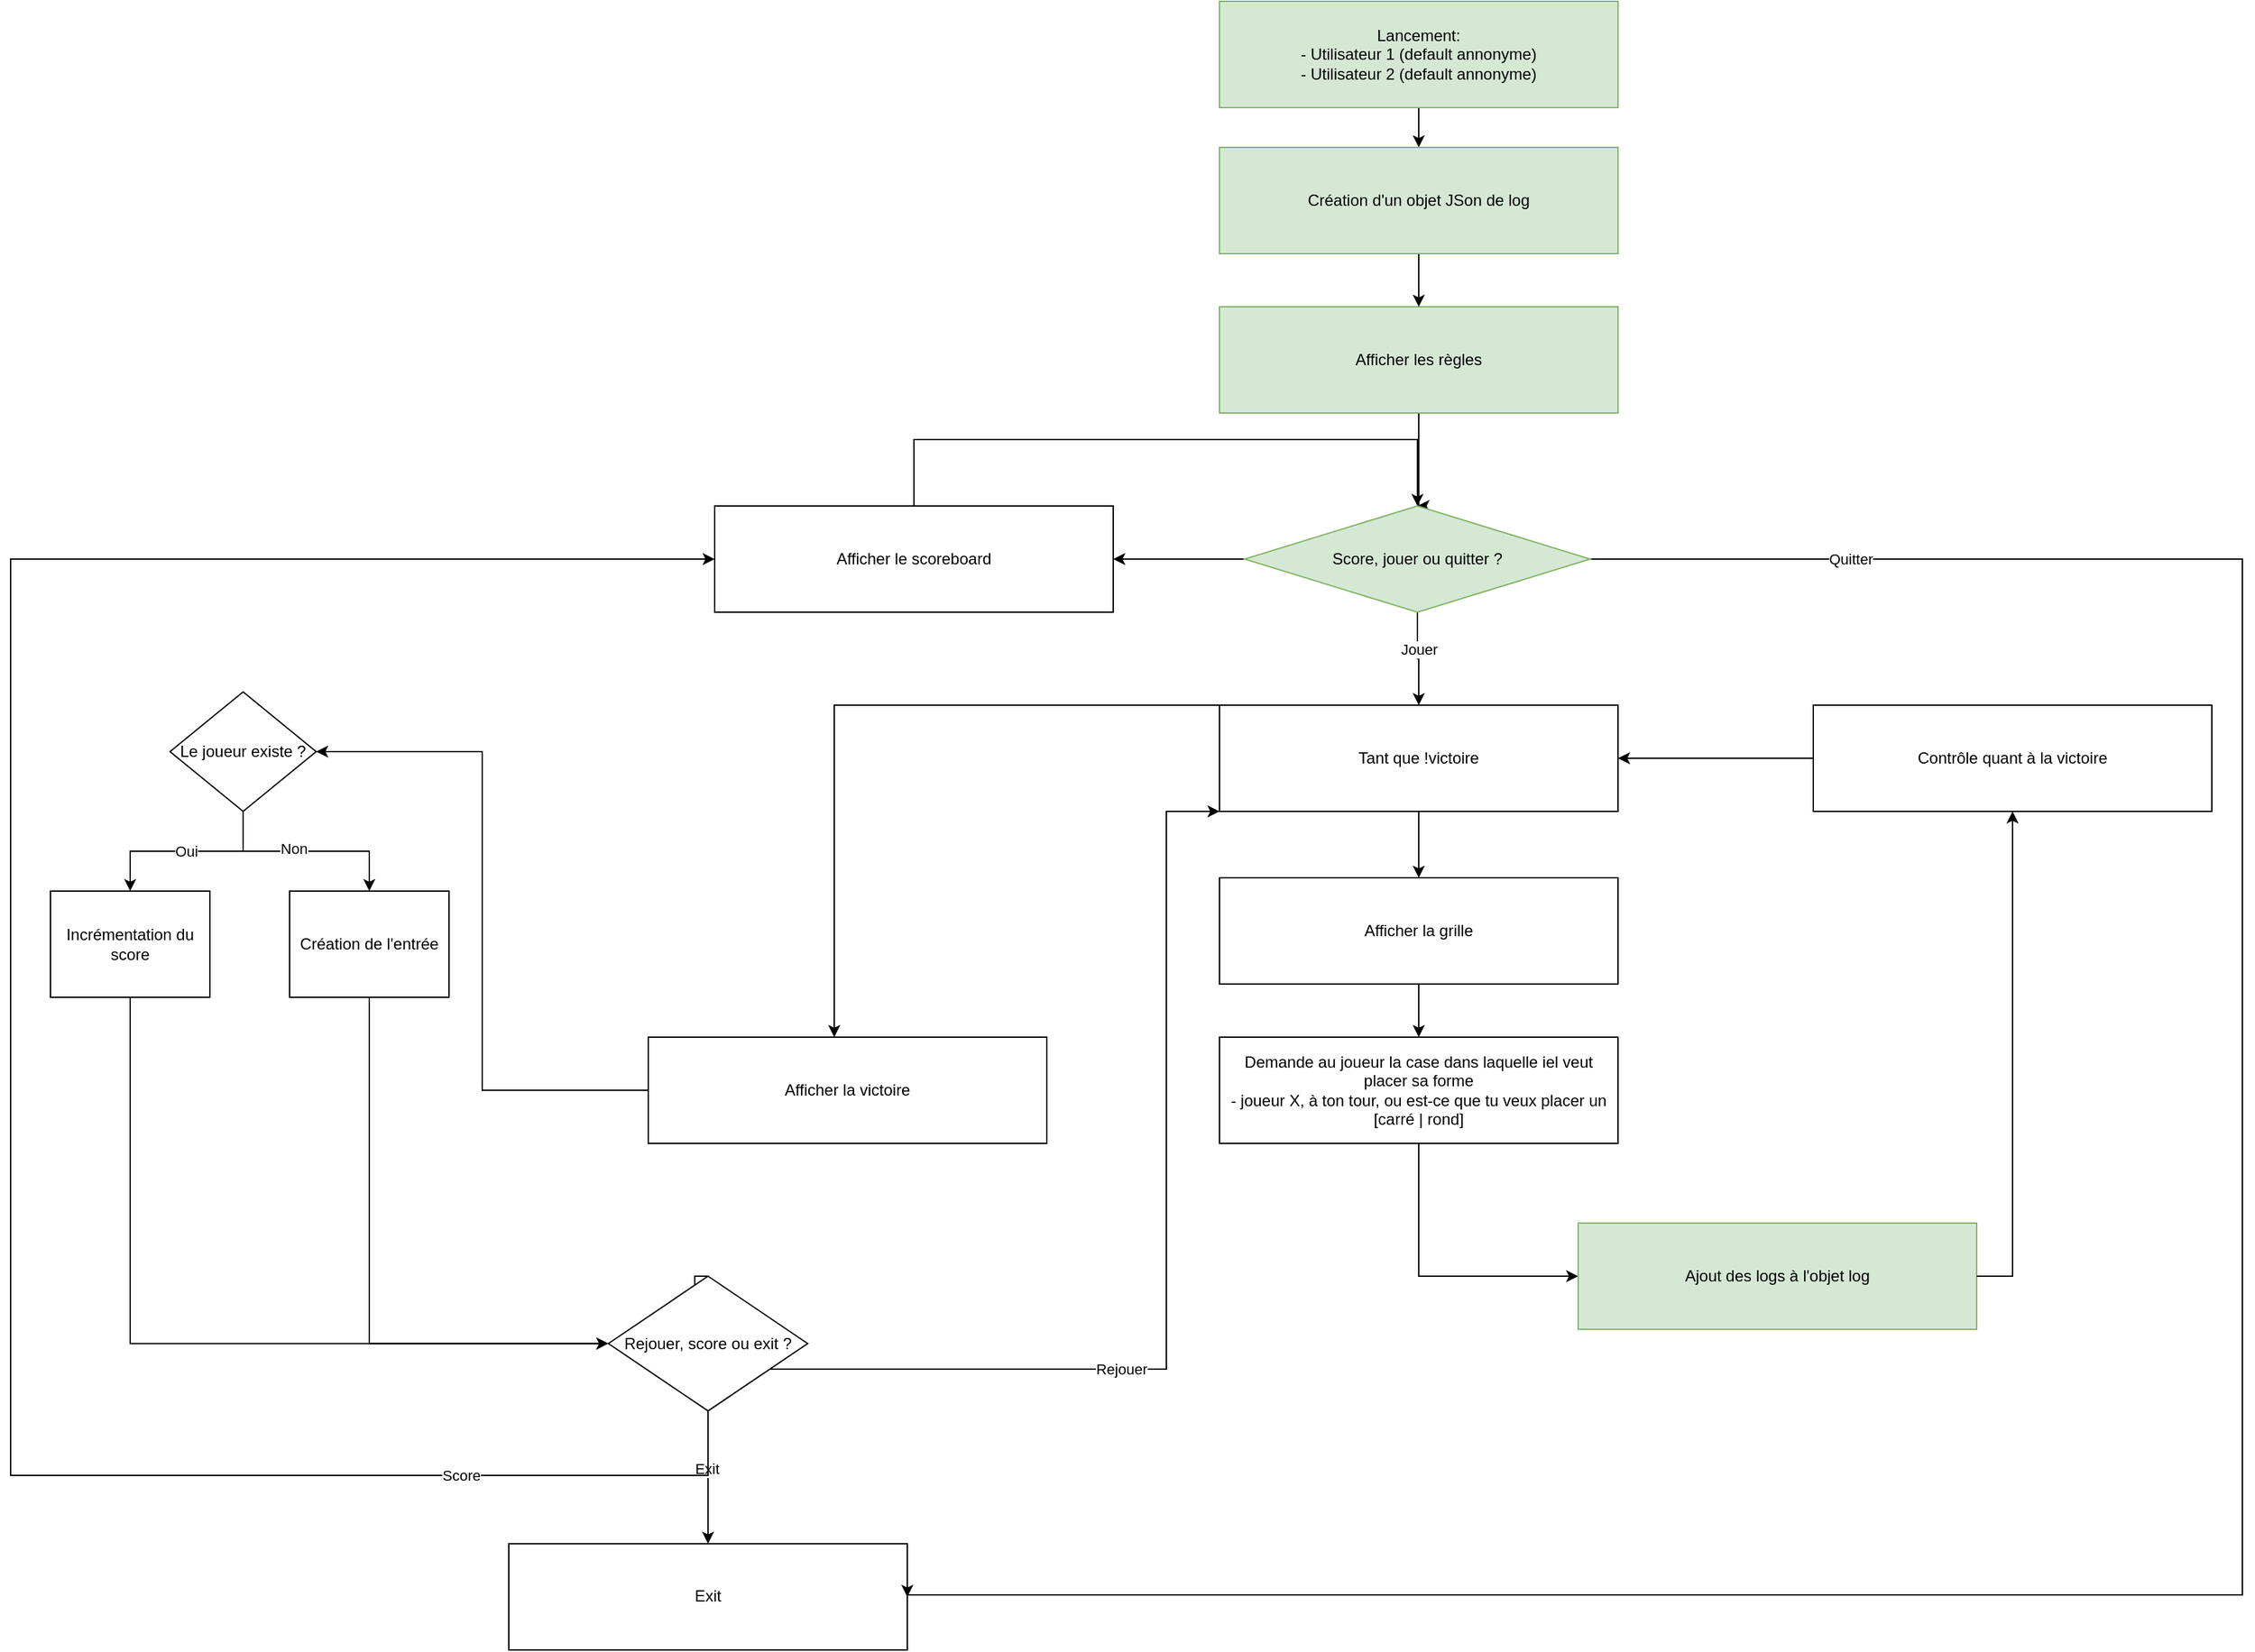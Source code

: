 <mxfile>
    <diagram name="Page-1" id="7msGwybHfWxckh2XkSAF">
        <mxGraphModel dx="6174" dy="2663" grid="1" gridSize="10" guides="1" tooltips="1" connect="1" arrows="1" fold="1" page="1" pageScale="1" pageWidth="827" pageHeight="1169" math="0" shadow="0">
            <root>
                <mxCell id="0"/>
                <mxCell id="1" parent="0"/>
                <mxCell id="FpcZCxaBSo7I9xxIbT8i-9" style="edgeStyle=orthogonalEdgeStyle;rounded=0;orthogonalLoop=1;jettySize=auto;html=1;entryX=0.5;entryY=0;entryDx=0;entryDy=0;" parent="1" source="FpcZCxaBSo7I9xxIbT8i-1" target="FpcZCxaBSo7I9xxIbT8i-8" edge="1">
                    <mxGeometry relative="1" as="geometry"/>
                </mxCell>
                <mxCell id="FpcZCxaBSo7I9xxIbT8i-1" value="Lancement:&lt;div&gt;- Utilisateur 1 (default annonyme)&lt;/div&gt;&lt;div&gt;- Utilisateur 2 (default annonyme)&lt;/div&gt;" style="rounded=0;whiteSpace=wrap;html=1;fillColor=#d5e8d4;strokeColor=#82b366;" parent="1" vertex="1">
                    <mxGeometry x="40" y="-230" width="300" height="80" as="geometry"/>
                </mxCell>
                <mxCell id="FpcZCxaBSo7I9xxIbT8i-7" style="edgeStyle=orthogonalEdgeStyle;rounded=0;orthogonalLoop=1;jettySize=auto;html=1;" parent="1" source="FpcZCxaBSo7I9xxIbT8i-2" target="FpcZCxaBSo7I9xxIbT8i-3" edge="1">
                    <mxGeometry relative="1" as="geometry"/>
                </mxCell>
                <mxCell id="FpcZCxaBSo7I9xxIbT8i-2" value="Afficher la grille" style="rounded=0;whiteSpace=wrap;html=1;" parent="1" vertex="1">
                    <mxGeometry x="40" y="430" width="300" height="80" as="geometry"/>
                </mxCell>
                <mxCell id="FpcZCxaBSo7I9xxIbT8i-12" style="edgeStyle=orthogonalEdgeStyle;rounded=0;orthogonalLoop=1;jettySize=auto;html=1;entryX=0;entryY=0.5;entryDx=0;entryDy=0;" parent="1" source="FpcZCxaBSo7I9xxIbT8i-3" target="FpcZCxaBSo7I9xxIbT8i-11" edge="1">
                    <mxGeometry relative="1" as="geometry"/>
                </mxCell>
                <mxCell id="FpcZCxaBSo7I9xxIbT8i-3" value="Demande au joueur la case dans laquelle iel veut placer sa forme&lt;div&gt;- joueur X, à ton tour, ou est-ce que tu veux placer un [carré | rond]&lt;br&gt;&lt;/div&gt;" style="rounded=0;whiteSpace=wrap;html=1;" parent="1" vertex="1">
                    <mxGeometry x="40" y="550" width="300" height="80" as="geometry"/>
                </mxCell>
                <mxCell id="FpcZCxaBSo7I9xxIbT8i-44" style="edgeStyle=orthogonalEdgeStyle;rounded=0;orthogonalLoop=1;jettySize=auto;html=1;entryX=0.5;entryY=0;entryDx=0;entryDy=0;exitX=0.5;exitY=1;exitDx=0;exitDy=0;" parent="1" source="FpcZCxaBSo7I9xxIbT8i-4" target="FpcZCxaBSo7I9xxIbT8i-43" edge="1">
                    <mxGeometry relative="1" as="geometry">
                        <Array as="points">
                            <mxPoint x="190" y="150"/>
                        </Array>
                    </mxGeometry>
                </mxCell>
                <mxCell id="FpcZCxaBSo7I9xxIbT8i-4" value="&lt;div&gt;Afficher les règles&lt;/div&gt;" style="rounded=0;whiteSpace=wrap;html=1;fillColor=#d5e8d4;strokeColor=#82b366;" parent="1" vertex="1">
                    <mxGeometry x="40" width="300" height="80" as="geometry"/>
                </mxCell>
                <mxCell id="FpcZCxaBSo7I9xxIbT8i-10" style="edgeStyle=orthogonalEdgeStyle;rounded=0;orthogonalLoop=1;jettySize=auto;html=1;" parent="1" source="FpcZCxaBSo7I9xxIbT8i-8" target="FpcZCxaBSo7I9xxIbT8i-4" edge="1">
                    <mxGeometry relative="1" as="geometry"/>
                </mxCell>
                <mxCell id="FpcZCxaBSo7I9xxIbT8i-8" value="Création d'un objet JSon de log" style="rounded=0;whiteSpace=wrap;html=1;fillColor=#d5e8d4;strokeColor=#82b366;" parent="1" vertex="1">
                    <mxGeometry x="40" y="-120" width="300" height="80" as="geometry"/>
                </mxCell>
                <mxCell id="FpcZCxaBSo7I9xxIbT8i-11" value="&lt;div&gt;Ajout des logs à l'objet log&lt;/div&gt;" style="rounded=0;whiteSpace=wrap;html=1;fillColor=#d5e8d4;strokeColor=#82b366;" parent="1" vertex="1">
                    <mxGeometry x="310" y="690" width="300" height="80" as="geometry"/>
                </mxCell>
                <mxCell id="FpcZCxaBSo7I9xxIbT8i-16" style="edgeStyle=orthogonalEdgeStyle;rounded=0;orthogonalLoop=1;jettySize=auto;html=1;entryX=1;entryY=0.5;entryDx=0;entryDy=0;exitX=0;exitY=0.5;exitDx=0;exitDy=0;" parent="1" source="FpcZCxaBSo7I9xxIbT8i-22" target="FpcZCxaBSo7I9xxIbT8i-17" edge="1">
                    <mxGeometry relative="1" as="geometry"/>
                </mxCell>
                <mxCell id="FpcZCxaBSo7I9xxIbT8i-18" style="edgeStyle=orthogonalEdgeStyle;rounded=0;orthogonalLoop=1;jettySize=auto;html=1;entryX=0.5;entryY=0;entryDx=0;entryDy=0;" parent="1" source="FpcZCxaBSo7I9xxIbT8i-17" target="FpcZCxaBSo7I9xxIbT8i-2" edge="1">
                    <mxGeometry relative="1" as="geometry"/>
                </mxCell>
                <mxCell id="FpcZCxaBSo7I9xxIbT8i-21" style="edgeStyle=orthogonalEdgeStyle;rounded=0;orthogonalLoop=1;jettySize=auto;html=1;exitX=0;exitY=0;exitDx=0;exitDy=0;" parent="1" source="FpcZCxaBSo7I9xxIbT8i-17" target="FpcZCxaBSo7I9xxIbT8i-20" edge="1">
                    <mxGeometry relative="1" as="geometry">
                        <Array as="points">
                            <mxPoint x="-250" y="300"/>
                        </Array>
                    </mxGeometry>
                </mxCell>
                <mxCell id="FpcZCxaBSo7I9xxIbT8i-17" value="Tant que !victoire" style="rounded=0;whiteSpace=wrap;html=1;" parent="1" vertex="1">
                    <mxGeometry x="40" y="300" width="300" height="80" as="geometry"/>
                </mxCell>
                <mxCell id="FpcZCxaBSo7I9xxIbT8i-25" style="edgeStyle=orthogonalEdgeStyle;rounded=0;orthogonalLoop=1;jettySize=auto;html=1;entryX=1;entryY=0.5;entryDx=0;entryDy=0;" parent="1" source="FpcZCxaBSo7I9xxIbT8i-20" target="FpcZCxaBSo7I9xxIbT8i-31" edge="1">
                    <mxGeometry relative="1" as="geometry">
                        <mxPoint x="-473" y="340" as="targetPoint"/>
                    </mxGeometry>
                </mxCell>
                <mxCell id="FpcZCxaBSo7I9xxIbT8i-20" value="Afficher la victoire" style="rounded=0;whiteSpace=wrap;html=1;" parent="1" vertex="1">
                    <mxGeometry x="-390" y="550" width="300" height="80" as="geometry"/>
                </mxCell>
                <mxCell id="FpcZCxaBSo7I9xxIbT8i-23" value="" style="edgeStyle=orthogonalEdgeStyle;rounded=0;orthogonalLoop=1;jettySize=auto;html=1;entryX=0.5;entryY=1;entryDx=0;entryDy=0;exitX=1;exitY=0.5;exitDx=0;exitDy=0;" parent="1" source="FpcZCxaBSo7I9xxIbT8i-11" target="FpcZCxaBSo7I9xxIbT8i-22" edge="1">
                    <mxGeometry relative="1" as="geometry">
                        <mxPoint x="636.9" y="551.04" as="sourcePoint"/>
                        <mxPoint x="340" y="340" as="targetPoint"/>
                        <Array as="points">
                            <mxPoint x="637" y="730"/>
                        </Array>
                    </mxGeometry>
                </mxCell>
                <mxCell id="FpcZCxaBSo7I9xxIbT8i-22" value="&lt;div&gt;Contrôle quant à la victoire&lt;/div&gt;" style="rounded=0;whiteSpace=wrap;html=1;" parent="1" vertex="1">
                    <mxGeometry x="487" y="300" width="300" height="80" as="geometry"/>
                </mxCell>
                <mxCell id="FpcZCxaBSo7I9xxIbT8i-28" style="edgeStyle=orthogonalEdgeStyle;rounded=0;orthogonalLoop=1;jettySize=auto;html=1;entryX=0;entryY=1;entryDx=0;entryDy=0;exitX=0.5;exitY=0;exitDx=0;exitDy=0;" parent="1" source="FpcZCxaBSo7I9xxIbT8i-40" target="FpcZCxaBSo7I9xxIbT8i-17" edge="1">
                    <mxGeometry relative="1" as="geometry">
                        <mxPoint x="-420" y="810" as="sourcePoint"/>
                        <Array as="points">
                            <mxPoint x="-355" y="800"/>
                            <mxPoint y="800"/>
                            <mxPoint y="380"/>
                        </Array>
                    </mxGeometry>
                </mxCell>
                <mxCell id="FpcZCxaBSo7I9xxIbT8i-42" value="Rejouer" style="edgeLabel;html=1;align=center;verticalAlign=middle;resizable=0;points=[];" parent="FpcZCxaBSo7I9xxIbT8i-28" vertex="1" connectable="0">
                    <mxGeometry x="-0.105" relative="1" as="geometry">
                        <mxPoint as="offset"/>
                    </mxGeometry>
                </mxCell>
                <mxCell id="FpcZCxaBSo7I9xxIbT8i-30" style="edgeStyle=orthogonalEdgeStyle;rounded=0;orthogonalLoop=1;jettySize=auto;html=1;exitX=0.5;exitY=1;exitDx=0;exitDy=0;entryX=0.5;entryY=0;entryDx=0;entryDy=0;" parent="1" source="FpcZCxaBSo7I9xxIbT8i-40" target="FpcZCxaBSo7I9xxIbT8i-29" edge="1">
                    <mxGeometry relative="1" as="geometry">
                        <mxPoint x="-380" y="832.46" as="sourcePoint"/>
                        <mxPoint x="-380" y="890" as="targetPoint"/>
                        <Array as="points">
                            <mxPoint x="-345" y="910"/>
                            <mxPoint x="-345" y="910"/>
                        </Array>
                    </mxGeometry>
                </mxCell>
                <mxCell id="FpcZCxaBSo7I9xxIbT8i-41" value="Exit" style="edgeLabel;html=1;align=center;verticalAlign=middle;resizable=0;points=[];" parent="FpcZCxaBSo7I9xxIbT8i-30" vertex="1" connectable="0">
                    <mxGeometry x="-0.13" y="-1" relative="1" as="geometry">
                        <mxPoint as="offset"/>
                    </mxGeometry>
                </mxCell>
                <mxCell id="FpcZCxaBSo7I9xxIbT8i-29" value="Exit" style="rounded=0;whiteSpace=wrap;html=1;" parent="1" vertex="1">
                    <mxGeometry x="-495" y="931.46" width="300" height="80" as="geometry"/>
                </mxCell>
                <mxCell id="FpcZCxaBSo7I9xxIbT8i-34" style="edgeStyle=orthogonalEdgeStyle;rounded=0;orthogonalLoop=1;jettySize=auto;html=1;entryX=0.5;entryY=0;entryDx=0;entryDy=0;" parent="1" source="FpcZCxaBSo7I9xxIbT8i-31" target="FpcZCxaBSo7I9xxIbT8i-32" edge="1">
                    <mxGeometry relative="1" as="geometry"/>
                </mxCell>
                <mxCell id="FpcZCxaBSo7I9xxIbT8i-36" value="Oui" style="edgeLabel;html=1;align=center;verticalAlign=middle;resizable=0;points=[];" parent="FpcZCxaBSo7I9xxIbT8i-34" vertex="1" connectable="0">
                    <mxGeometry x="0.017" relative="1" as="geometry">
                        <mxPoint as="offset"/>
                    </mxGeometry>
                </mxCell>
                <mxCell id="FpcZCxaBSo7I9xxIbT8i-35" style="edgeStyle=orthogonalEdgeStyle;rounded=0;orthogonalLoop=1;jettySize=auto;html=1;entryX=0.5;entryY=0;entryDx=0;entryDy=0;" parent="1" source="FpcZCxaBSo7I9xxIbT8i-31" target="FpcZCxaBSo7I9xxIbT8i-33" edge="1">
                    <mxGeometry relative="1" as="geometry"/>
                </mxCell>
                <mxCell id="FpcZCxaBSo7I9xxIbT8i-37" value="Non" style="edgeLabel;html=1;align=center;verticalAlign=middle;resizable=0;points=[];" parent="FpcZCxaBSo7I9xxIbT8i-35" vertex="1" connectable="0">
                    <mxGeometry x="-0.129" y="2" relative="1" as="geometry">
                        <mxPoint as="offset"/>
                    </mxGeometry>
                </mxCell>
                <mxCell id="FpcZCxaBSo7I9xxIbT8i-31" value="Le joueur existe ?" style="rhombus;whiteSpace=wrap;html=1;" parent="1" vertex="1">
                    <mxGeometry x="-750" y="290" width="110" height="90" as="geometry"/>
                </mxCell>
                <mxCell id="FpcZCxaBSo7I9xxIbT8i-51" style="edgeStyle=orthogonalEdgeStyle;rounded=0;orthogonalLoop=1;jettySize=auto;html=1;entryX=0;entryY=0.5;entryDx=0;entryDy=0;" parent="1" source="FpcZCxaBSo7I9xxIbT8i-32" target="FpcZCxaBSo7I9xxIbT8i-40" edge="1">
                    <mxGeometry relative="1" as="geometry">
                        <Array as="points">
                            <mxPoint x="-780" y="781"/>
                        </Array>
                    </mxGeometry>
                </mxCell>
                <mxCell id="FpcZCxaBSo7I9xxIbT8i-32" value="Incrémentation du score" style="rounded=0;whiteSpace=wrap;html=1;" parent="1" vertex="1">
                    <mxGeometry x="-840" y="440" width="120" height="80" as="geometry"/>
                </mxCell>
                <mxCell id="FpcZCxaBSo7I9xxIbT8i-38" style="edgeStyle=orthogonalEdgeStyle;rounded=0;orthogonalLoop=1;jettySize=auto;html=1;exitX=0.5;exitY=1;exitDx=0;exitDy=0;entryX=0;entryY=0.5;entryDx=0;entryDy=0;" parent="1" source="FpcZCxaBSo7I9xxIbT8i-33" target="FpcZCxaBSo7I9xxIbT8i-40" edge="1">
                    <mxGeometry relative="1" as="geometry">
                        <mxPoint x="-730" y="580" as="sourcePoint"/>
                        <mxPoint x="-470" y="810" as="targetPoint"/>
                    </mxGeometry>
                </mxCell>
                <mxCell id="FpcZCxaBSo7I9xxIbT8i-33" value="Création de l'entrée" style="rounded=0;whiteSpace=wrap;html=1;" parent="1" vertex="1">
                    <mxGeometry x="-660" y="440" width="120" height="80" as="geometry"/>
                </mxCell>
                <mxCell id="FpcZCxaBSo7I9xxIbT8i-52" style="edgeStyle=orthogonalEdgeStyle;rounded=0;orthogonalLoop=1;jettySize=auto;html=1;entryX=0;entryY=0.5;entryDx=0;entryDy=0;exitX=0.5;exitY=1;exitDx=0;exitDy=0;" parent="1" source="FpcZCxaBSo7I9xxIbT8i-40" target="FpcZCxaBSo7I9xxIbT8i-47" edge="1">
                    <mxGeometry relative="1" as="geometry">
                        <mxPoint x="-330" y="330" as="targetPoint"/>
                        <Array as="points">
                            <mxPoint x="-345" y="880"/>
                            <mxPoint x="-870" y="880"/>
                            <mxPoint x="-870" y="190"/>
                        </Array>
                    </mxGeometry>
                </mxCell>
                <mxCell id="FpcZCxaBSo7I9xxIbT8i-53" value="Score" style="edgeLabel;html=1;align=center;verticalAlign=middle;resizable=0;points=[];" parent="FpcZCxaBSo7I9xxIbT8i-52" vertex="1" connectable="0">
                    <mxGeometry x="-0.738" relative="1" as="geometry">
                        <mxPoint as="offset"/>
                    </mxGeometry>
                </mxCell>
                <mxCell id="FpcZCxaBSo7I9xxIbT8i-40" value="Rejouer, score ou exit ?" style="rhombus;whiteSpace=wrap;html=1;" parent="1" vertex="1">
                    <mxGeometry x="-420" y="730" width="150" height="101.46" as="geometry"/>
                </mxCell>
                <mxCell id="FpcZCxaBSo7I9xxIbT8i-45" style="edgeStyle=orthogonalEdgeStyle;rounded=0;orthogonalLoop=1;jettySize=auto;html=1;" parent="1" source="FpcZCxaBSo7I9xxIbT8i-43" target="FpcZCxaBSo7I9xxIbT8i-17" edge="1">
                    <mxGeometry relative="1" as="geometry"/>
                </mxCell>
                <mxCell id="FpcZCxaBSo7I9xxIbT8i-46" value="Jouer" style="edgeLabel;html=1;align=center;verticalAlign=middle;resizable=0;points=[];" parent="FpcZCxaBSo7I9xxIbT8i-45" vertex="1" connectable="0">
                    <mxGeometry x="-0.218" y="1" relative="1" as="geometry">
                        <mxPoint as="offset"/>
                    </mxGeometry>
                </mxCell>
                <mxCell id="FpcZCxaBSo7I9xxIbT8i-48" style="edgeStyle=orthogonalEdgeStyle;rounded=0;orthogonalLoop=1;jettySize=auto;html=1;entryX=1;entryY=0.5;entryDx=0;entryDy=0;" parent="1" source="FpcZCxaBSo7I9xxIbT8i-43" target="FpcZCxaBSo7I9xxIbT8i-47" edge="1">
                    <mxGeometry relative="1" as="geometry"/>
                </mxCell>
                <mxCell id="FpcZCxaBSo7I9xxIbT8i-54" style="edgeStyle=orthogonalEdgeStyle;rounded=0;orthogonalLoop=1;jettySize=auto;html=1;entryX=1;entryY=0.5;entryDx=0;entryDy=0;" parent="1" source="FpcZCxaBSo7I9xxIbT8i-43" target="FpcZCxaBSo7I9xxIbT8i-29" edge="1">
                    <mxGeometry relative="1" as="geometry">
                        <Array as="points">
                            <mxPoint x="810" y="190"/>
                            <mxPoint x="810" y="970"/>
                            <mxPoint x="-195" y="970"/>
                        </Array>
                    </mxGeometry>
                </mxCell>
                <mxCell id="FpcZCxaBSo7I9xxIbT8i-55" value="Quitter" style="edgeLabel;html=1;align=center;verticalAlign=middle;resizable=0;points=[];" parent="FpcZCxaBSo7I9xxIbT8i-54" vertex="1" connectable="0">
                    <mxGeometry x="-0.828" relative="1" as="geometry">
                        <mxPoint as="offset"/>
                    </mxGeometry>
                </mxCell>
                <mxCell id="FpcZCxaBSo7I9xxIbT8i-43" value="Score, jouer ou quitter ?" style="rhombus;whiteSpace=wrap;html=1;fillColor=#d5e8d4;strokeColor=#82b366;" parent="1" vertex="1">
                    <mxGeometry x="59" y="150" width="260" height="80" as="geometry"/>
                </mxCell>
                <mxCell id="FpcZCxaBSo7I9xxIbT8i-49" style="edgeStyle=orthogonalEdgeStyle;rounded=0;orthogonalLoop=1;jettySize=auto;html=1;entryX=0.5;entryY=0;entryDx=0;entryDy=0;exitX=0.5;exitY=0;exitDx=0;exitDy=0;" parent="1" source="FpcZCxaBSo7I9xxIbT8i-47" target="FpcZCxaBSo7I9xxIbT8i-43" edge="1">
                    <mxGeometry relative="1" as="geometry">
                        <Array as="points">
                            <mxPoint x="-190" y="100"/>
                            <mxPoint x="189" y="100"/>
                        </Array>
                    </mxGeometry>
                </mxCell>
                <mxCell id="FpcZCxaBSo7I9xxIbT8i-47" value="&lt;div&gt;Afficher le scoreboard&lt;/div&gt;" style="rounded=0;whiteSpace=wrap;html=1;" parent="1" vertex="1">
                    <mxGeometry x="-340" y="150" width="300" height="80" as="geometry"/>
                </mxCell>
            </root>
        </mxGraphModel>
    </diagram>
</mxfile>